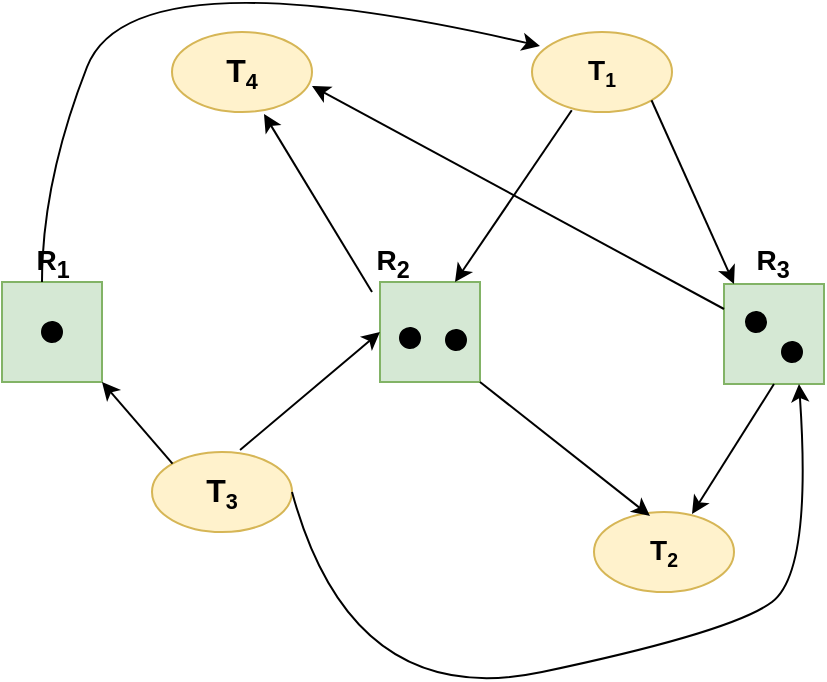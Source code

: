 <mxfile version="17.1.3" type="github">
  <diagram id="Vc2U3ieMGSlSjpI3HWe4" name="Page-1">
    <mxGraphModel dx="786" dy="545" grid="1" gridSize="10" guides="1" tooltips="1" connect="1" arrows="1" fold="1" page="1" pageScale="1" pageWidth="827" pageHeight="1169" math="0" shadow="0">
      <root>
        <mxCell id="0" />
        <mxCell id="1" parent="0" />
        <mxCell id="0g7858ayTAy2xBlj7Z5w-1" value="" style="whiteSpace=wrap;html=1;aspect=fixed;fillColor=#d5e8d4;strokeColor=#82b366;" vertex="1" parent="1">
          <mxGeometry x="576" y="266" width="50" height="50" as="geometry" />
        </mxCell>
        <mxCell id="0g7858ayTAy2xBlj7Z5w-2" value="" style="whiteSpace=wrap;html=1;aspect=fixed;fillColor=#d5e8d4;strokeColor=#82b366;" vertex="1" parent="1">
          <mxGeometry x="404" y="265" width="50" height="50" as="geometry" />
        </mxCell>
        <mxCell id="0g7858ayTAy2xBlj7Z5w-3" value="" style="whiteSpace=wrap;html=1;aspect=fixed;fillColor=#d5e8d4;strokeColor=#82b366;" vertex="1" parent="1">
          <mxGeometry x="215" y="265" width="50" height="50" as="geometry" />
        </mxCell>
        <mxCell id="0g7858ayTAy2xBlj7Z5w-4" value="&lt;font&gt;&lt;b&gt;&lt;span style=&quot;font-size: 14px&quot;&gt;T&lt;/span&gt;&lt;span style=&quot;font-size: 11.667px&quot;&gt;&lt;sub&gt;2&lt;/sub&gt;&lt;/span&gt;&lt;/b&gt;&lt;/font&gt;" style="ellipse;whiteSpace=wrap;html=1;fillColor=#fff2cc;strokeColor=#d6b656;" vertex="1" parent="1">
          <mxGeometry x="511" y="380" width="70" height="40" as="geometry" />
        </mxCell>
        <mxCell id="0g7858ayTAy2xBlj7Z5w-5" value="&lt;font&gt;&lt;b&gt;&lt;span style=&quot;font-size: 14px&quot;&gt;T&lt;/span&gt;&lt;span style=&quot;font-size: 11.667px&quot;&gt;&lt;sub&gt;1&lt;/sub&gt;&lt;/span&gt;&lt;/b&gt;&lt;/font&gt;" style="ellipse;whiteSpace=wrap;html=1;fillColor=#fff2cc;strokeColor=#d6b656;" vertex="1" parent="1">
          <mxGeometry x="480" y="140" width="70" height="40" as="geometry" />
        </mxCell>
        <mxCell id="0g7858ayTAy2xBlj7Z5w-6" value="" style="ellipse;whiteSpace=wrap;html=1;aspect=fixed;rotation=5;fillColor=#000000;" vertex="1" parent="1">
          <mxGeometry x="235" y="285" width="10" height="10" as="geometry" />
        </mxCell>
        <mxCell id="0g7858ayTAy2xBlj7Z5w-7" value="" style="ellipse;whiteSpace=wrap;html=1;aspect=fixed;rotation=5;fillColor=#000000;" vertex="1" parent="1">
          <mxGeometry x="414" y="288" width="10" height="10" as="geometry" />
        </mxCell>
        <mxCell id="0g7858ayTAy2xBlj7Z5w-8" value="" style="ellipse;whiteSpace=wrap;html=1;aspect=fixed;rotation=5;fillColor=#000000;" vertex="1" parent="1">
          <mxGeometry x="587" y="280" width="10" height="10" as="geometry" />
        </mxCell>
        <mxCell id="0g7858ayTAy2xBlj7Z5w-9" value="&lt;font style=&quot;font-size: 14px&quot;&gt;&lt;b&gt;R&lt;sub&gt;1&lt;/sub&gt;&lt;/b&gt;&lt;/font&gt;" style="text;html=1;align=center;verticalAlign=middle;resizable=0;points=[];autosize=1;strokeColor=none;fillColor=none;" vertex="1" parent="1">
          <mxGeometry x="225" y="245" width="30" height="20" as="geometry" />
        </mxCell>
        <mxCell id="0g7858ayTAy2xBlj7Z5w-10" value="&lt;font style=&quot;font-size: 14px&quot;&gt;&lt;b&gt;R&lt;sub&gt;2&lt;/sub&gt;&lt;/b&gt;&lt;/font&gt;" style="text;html=1;align=center;verticalAlign=middle;resizable=0;points=[];autosize=1;strokeColor=none;fillColor=none;perimeterSpacing=1;" vertex="1" parent="1">
          <mxGeometry x="395" y="245" width="30" height="20" as="geometry" />
        </mxCell>
        <mxCell id="0g7858ayTAy2xBlj7Z5w-11" value="&lt;font style=&quot;font-size: 14px&quot;&gt;&lt;b&gt;R&lt;sub&gt;3&lt;/sub&gt;&lt;/b&gt;&lt;/font&gt;" style="text;html=1;align=center;verticalAlign=middle;resizable=0;points=[];autosize=1;strokeColor=none;fillColor=none;" vertex="1" parent="1">
          <mxGeometry x="585" y="245" width="30" height="20" as="geometry" />
        </mxCell>
        <mxCell id="0g7858ayTAy2xBlj7Z5w-12" value="" style="endArrow=classic;html=1;rounded=0;fontSize=14;exitX=1;exitY=1;exitDx=0;exitDy=0;entryX=-0.133;entryY=1.05;entryDx=0;entryDy=0;entryPerimeter=0;" edge="1" parent="1" source="0g7858ayTAy2xBlj7Z5w-5" target="0g7858ayTAy2xBlj7Z5w-11">
          <mxGeometry width="50" height="50" relative="1" as="geometry">
            <mxPoint x="380" y="310" as="sourcePoint" />
            <mxPoint x="570" y="280" as="targetPoint" />
          </mxGeometry>
        </mxCell>
        <mxCell id="0g7858ayTAy2xBlj7Z5w-15" value="" style="endArrow=classic;html=1;rounded=0;fontSize=14;entryX=0.7;entryY=0.025;entryDx=0;entryDy=0;entryPerimeter=0;exitX=0.5;exitY=1;exitDx=0;exitDy=0;" edge="1" parent="1" source="0g7858ayTAy2xBlj7Z5w-1" target="0g7858ayTAy2xBlj7Z5w-4">
          <mxGeometry width="50" height="50" relative="1" as="geometry">
            <mxPoint x="380" y="310" as="sourcePoint" />
            <mxPoint x="430" y="260" as="targetPoint" />
          </mxGeometry>
        </mxCell>
        <mxCell id="0g7858ayTAy2xBlj7Z5w-16" value="" style="endArrow=classic;html=1;rounded=0;fontSize=14;entryX=0;entryY=0.5;entryDx=0;entryDy=0;exitX=0.629;exitY=-0.025;exitDx=0;exitDy=0;exitPerimeter=0;" edge="1" parent="1" source="0g7858ayTAy2xBlj7Z5w-17" target="0g7858ayTAy2xBlj7Z5w-2">
          <mxGeometry width="50" height="50" relative="1" as="geometry">
            <mxPoint x="270" y="290" as="sourcePoint" />
            <mxPoint x="430" y="260" as="targetPoint" />
          </mxGeometry>
        </mxCell>
        <mxCell id="0g7858ayTAy2xBlj7Z5w-17" value="&lt;font&gt;&lt;b&gt;&lt;font size=&quot;3&quot;&gt;T&lt;/font&gt;&lt;font size=&quot;2&quot;&gt;&lt;sub&gt;3&lt;/sub&gt;&lt;/font&gt;&lt;/b&gt;&lt;/font&gt;" style="ellipse;whiteSpace=wrap;html=1;fillColor=#fff2cc;strokeColor=#d6b656;" vertex="1" parent="1">
          <mxGeometry x="290" y="350" width="70" height="40" as="geometry" />
        </mxCell>
        <mxCell id="0g7858ayTAy2xBlj7Z5w-20" value="" style="ellipse;whiteSpace=wrap;html=1;aspect=fixed;rotation=5;fillColor=#000000;" vertex="1" parent="1">
          <mxGeometry x="437" y="289" width="10" height="10" as="geometry" />
        </mxCell>
        <mxCell id="0g7858ayTAy2xBlj7Z5w-21" value="" style="ellipse;whiteSpace=wrap;html=1;aspect=fixed;rotation=5;fillColor=#000000;" vertex="1" parent="1">
          <mxGeometry x="605" y="295" width="10" height="10" as="geometry" />
        </mxCell>
        <mxCell id="0g7858ayTAy2xBlj7Z5w-23" value="&lt;font&gt;&lt;b&gt;&lt;font size=&quot;3&quot;&gt;T&lt;/font&gt;&lt;font size=&quot;2&quot;&gt;&lt;sub&gt;4&lt;/sub&gt;&lt;/font&gt;&lt;/b&gt;&lt;/font&gt;" style="ellipse;whiteSpace=wrap;html=1;fillColor=#fff2cc;strokeColor=#d6b656;" vertex="1" parent="1">
          <mxGeometry x="300" y="140" width="70" height="40" as="geometry" />
        </mxCell>
        <mxCell id="0g7858ayTAy2xBlj7Z5w-24" value="" style="endArrow=classic;html=1;rounded=0;fontSize=14;exitX=1;exitY=1;exitDx=0;exitDy=0;entryX=0.75;entryY=0;entryDx=0;entryDy=0;" edge="1" parent="1" target="0g7858ayTAy2xBlj7Z5w-2">
          <mxGeometry width="50" height="50" relative="1" as="geometry">
            <mxPoint x="499.879" y="179.142" as="sourcePoint" />
            <mxPoint x="530.13" y="285" as="targetPoint" />
          </mxGeometry>
        </mxCell>
        <mxCell id="0g7858ayTAy2xBlj7Z5w-25" value="" style="endArrow=classic;html=1;rounded=0;entryX=0.657;entryY=1.025;entryDx=0;entryDy=0;entryPerimeter=0;" edge="1" parent="1" target="0g7858ayTAy2xBlj7Z5w-23">
          <mxGeometry width="50" height="50" relative="1" as="geometry">
            <mxPoint x="400" y="270" as="sourcePoint" />
            <mxPoint x="350" y="210" as="targetPoint" />
          </mxGeometry>
        </mxCell>
        <mxCell id="0g7858ayTAy2xBlj7Z5w-26" value="" style="endArrow=classic;html=1;rounded=0;fontSize=14;entryX=0.4;entryY=0.05;entryDx=0;entryDy=0;entryPerimeter=0;exitX=1;exitY=1;exitDx=0;exitDy=0;" edge="1" parent="1" source="0g7858ayTAy2xBlj7Z5w-2" target="0g7858ayTAy2xBlj7Z5w-4">
          <mxGeometry width="50" height="50" relative="1" as="geometry">
            <mxPoint x="460" y="300" as="sourcePoint" />
            <mxPoint x="580" y="290" as="targetPoint" />
          </mxGeometry>
        </mxCell>
        <mxCell id="0g7858ayTAy2xBlj7Z5w-27" value="" style="endArrow=classic;html=1;rounded=0;fontSize=14;entryX=1;entryY=1;entryDx=0;entryDy=0;exitX=0;exitY=0;exitDx=0;exitDy=0;" edge="1" parent="1" source="0g7858ayTAy2xBlj7Z5w-17" target="0g7858ayTAy2xBlj7Z5w-3">
          <mxGeometry width="50" height="50" relative="1" as="geometry">
            <mxPoint x="344.03" y="359" as="sourcePoint" />
            <mxPoint x="414" y="300" as="targetPoint" />
          </mxGeometry>
        </mxCell>
        <mxCell id="0g7858ayTAy2xBlj7Z5w-30" value="" style="endArrow=classic;html=1;rounded=0;entryX=1;entryY=0.675;entryDx=0;entryDy=0;entryPerimeter=0;exitX=0;exitY=0.25;exitDx=0;exitDy=0;" edge="1" parent="1" source="0g7858ayTAy2xBlj7Z5w-1" target="0g7858ayTAy2xBlj7Z5w-23">
          <mxGeometry width="50" height="50" relative="1" as="geometry">
            <mxPoint x="570" y="280" as="sourcePoint" />
            <mxPoint x="420" y="120" as="targetPoint" />
          </mxGeometry>
        </mxCell>
        <mxCell id="0g7858ayTAy2xBlj7Z5w-31" value="" style="curved=1;endArrow=classic;html=1;rounded=0;entryX=0.057;entryY=0.175;entryDx=0;entryDy=0;entryPerimeter=0;" edge="1" parent="1" target="0g7858ayTAy2xBlj7Z5w-5">
          <mxGeometry width="50" height="50" relative="1" as="geometry">
            <mxPoint x="235" y="265" as="sourcePoint" />
            <mxPoint x="285" y="60" as="targetPoint" />
            <Array as="points">
              <mxPoint x="235" y="215" />
              <mxPoint x="280" y="100" />
            </Array>
          </mxGeometry>
        </mxCell>
        <mxCell id="0g7858ayTAy2xBlj7Z5w-35" value="" style="curved=1;endArrow=classic;html=1;rounded=0;entryX=0.75;entryY=1;entryDx=0;entryDy=0;" edge="1" parent="1" target="0g7858ayTAy2xBlj7Z5w-1">
          <mxGeometry width="50" height="50" relative="1" as="geometry">
            <mxPoint x="360" y="370" as="sourcePoint" />
            <mxPoint x="410" y="320" as="targetPoint" />
            <Array as="points">
              <mxPoint x="390" y="480" />
              <mxPoint x="580" y="440" />
              <mxPoint x="620" y="410" />
            </Array>
          </mxGeometry>
        </mxCell>
      </root>
    </mxGraphModel>
  </diagram>
</mxfile>
